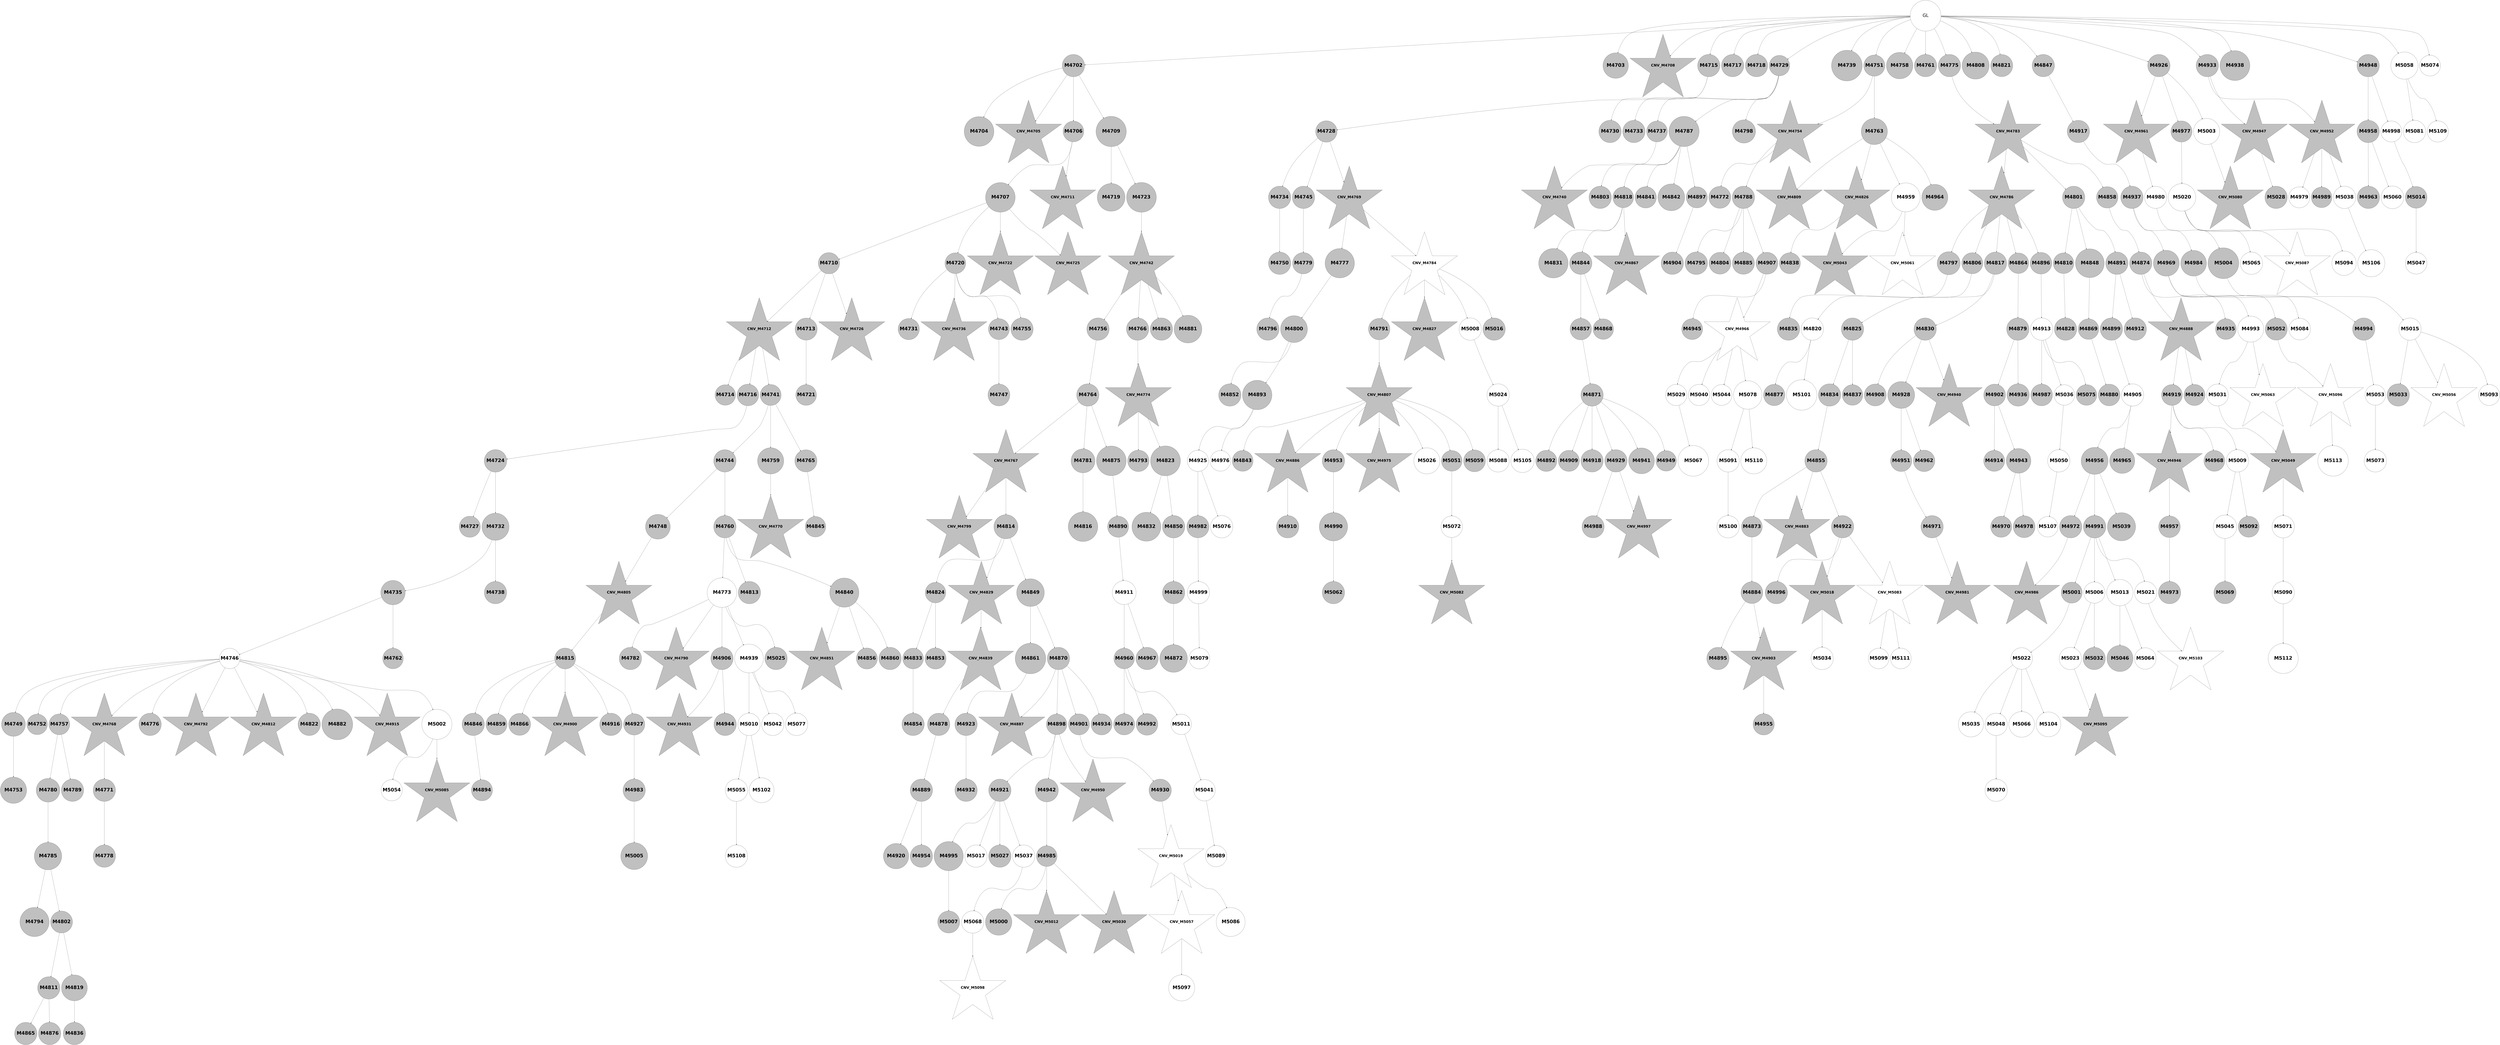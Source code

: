 digraph G { 
4709 -> 4710;
4709 -> 4711;
4709 -> 4716;
4709 -> 4723;
4709 -> 4725;
4709 -> 4726;
4709 -> 4737;
4709 -> 4747;
4709 -> 4759;
4709 -> 4766;
4709 -> 4769;
4709 -> 4783;
4709 -> 4816;
4709 -> 4829;
4709 -> 4855;
4709 -> 4934;
4709 -> 4941;
4709 -> 4946;
4709 -> 4956;
4709 -> 5066;
4709 -> 5082;
4710 -> 4712;
4710 -> 4713;
4710 -> 4714;
4710 -> 4717;
4714 -> 4715;
4714 -> 4719;
4715 -> 4718;
4715 -> 4728;
4715 -> 4730;
4715 -> 4733;
4717 -> 4727;
4717 -> 4731;
4718 -> 4720;
4718 -> 4721;
4718 -> 4734;
4720 -> 4722;
4720 -> 4724;
4720 -> 4749;
4721 -> 4729;
4723 -> 4736;
4723 -> 4738;
4724 -> 4732;
4728 -> 4739;
4728 -> 4744;
4728 -> 4751;
4728 -> 4763;
4731 -> 4750;
4732 -> 4735;
4732 -> 4740;
4736 -> 4742;
4736 -> 4753;
4736 -> 4777;
4737 -> 4741;
4737 -> 4745;
4737 -> 4795;
4737 -> 4806;
4740 -> 4743;
4740 -> 4746;
4742 -> 4758;
4743 -> 4754;
4743 -> 4770;
4745 -> 4748;
4749 -> 4752;
4749 -> 4767;
4749 -> 4773;
4750 -> 4764;
4750 -> 4774;
4750 -> 4871;
4750 -> 4889;
4751 -> 4755;
4752 -> 4756;
4752 -> 4768;
4753 -> 4787;
4754 -> 4757;
4754 -> 4760;
4754 -> 4765;
4754 -> 4776;
4754 -> 4784;
4754 -> 4800;
4754 -> 4820;
4754 -> 4830;
4754 -> 4890;
4754 -> 4923;
4754 -> 5010;
4756 -> 4813;
4757 -> 4761;
4759 -> 4762;
4759 -> 4771;
4762 -> 4780;
4762 -> 4796;
4764 -> 4772;
4765 -> 4788;
4765 -> 4797;
4767 -> 4778;
4768 -> 4781;
4768 -> 4821;
4768 -> 4848;
4771 -> 4817;
4771 -> 4834;
4771 -> 4967;
4771 -> 4972;
4772 -> 4775;
4772 -> 4789;
4772 -> 4883;
4773 -> 4853;
4774 -> 4782;
4775 -> 4807;
4775 -> 4822;
4776 -> 4779;
4777 -> 4785;
4777 -> 4792;
4779 -> 4786;
4781 -> 4790;
4781 -> 4798;
4781 -> 4914;
4781 -> 4947;
4781 -> 5033;
4782 -> 4801;
4782 -> 4831;
4783 -> 4791;
4785 -> 4808;
4787 -> 4804;
4788 -> 4793;
4789 -> 4824;
4791 -> 4794;
4791 -> 4809;
4791 -> 4866;
4792 -> 4799;
4792 -> 4835;
4792 -> 5016;
4792 -> 5024;
4793 -> 4802;
4793 -> 4810;
4794 -> 4805;
4794 -> 4814;
4794 -> 4825;
4794 -> 4872;
4794 -> 4904;
4795 -> 4811;
4795 -> 4826;
4795 -> 4849;
4795 -> 4850;
4795 -> 4905;
4796 -> 4803;
4796 -> 4812;
4796 -> 4893;
4796 -> 4915;
4799 -> 4815;
4805 -> 4843;
4808 -> 4860;
4808 -> 4901;
4809 -> 4818;
4809 -> 4856;
4809 -> 4899;
4810 -> 4819;
4810 -> 4827;
4813 -> 4823;
4814 -> 4828;
4815 -> 4851;
4815 -> 4894;
4815 -> 4961;
4815 -> 4983;
4815 -> 5034;
4815 -> 5059;
4815 -> 5067;
4818 -> 4836;
4819 -> 4873;
4819 -> 4884;
4822 -> 4832;
4822 -> 4837;
4822 -> 4857;
4823 -> 4854;
4823 -> 4867;
4823 -> 4874;
4823 -> 4908;
4823 -> 4924;
4823 -> 4935;
4825 -> 4833;
4825 -> 4838;
4826 -> 4839;
4826 -> 4852;
4826 -> 4875;
4827 -> 4844;
4828 -> 4885;
4828 -> 5109;
4831 -> 4840;
4831 -> 4858;
4832 -> 4841;
4832 -> 4861;
4833 -> 4842;
4833 -> 4845;
4834 -> 4846;
4837 -> 4847;
4838 -> 4916;
4838 -> 4936;
4838 -> 4948;
4841 -> 4862;
4842 -> 4863;
4847 -> 4886;
4848 -> 4859;
4848 -> 4864;
4848 -> 4868;
4852 -> 4865;
4852 -> 4876;
4854 -> 4902;
4855 -> 4925;
4856 -> 4877;
4857 -> 4869;
4857 -> 4878;
4858 -> 4870;
4863 -> 4881;
4863 -> 4891;
4863 -> 4930;
4865 -> 4879;
4866 -> 4882;
4869 -> 4931;
4870 -> 4880;
4872 -> 4887;
4877 -> 4888;
4878 -> 4895;
4878 -> 4906;
4878 -> 4909;
4878 -> 4942;
4879 -> 4900;
4879 -> 4917;
4879 -> 4926;
4879 -> 4937;
4879 -> 4949;
4879 -> 4957;
4881 -> 4892;
4882 -> 4896;
4882 -> 4943;
4883 -> 4898;
4886 -> 4897;
4887 -> 4910;
4887 -> 4944;
4892 -> 4903;
4892 -> 4911;
4894 -> 4918;
4896 -> 4927;
4896 -> 4932;
4897 -> 4928;
4897 -> 4962;
4898 -> 4919;
4899 -> 4907;
4899 -> 4920;
4901 -> 4933;
4901 -> 4984;
4904 -> 4921;
4905 -> 4912;
4906 -> 4929;
4906 -> 4950;
4906 -> 4958;
4907 -> 4913;
4909 -> 4938;
4910 -> 4922;
4910 -> 4951;
4911 -> 4963;
4913 -> 4964;
4913 -> 4973;
4914 -> 4939;
4914 -> 4952;
4915 -> 4953;
4915 -> 4974;
4919 -> 4968;
4919 -> 4975;
4921 -> 4995;
4921 -> 5044;
4921 -> 5083;
4925 -> 4945;
4927 -> 4954;
4927 -> 4976;
4927 -> 5017;
4929 -> 5003;
4929 -> 5025;
4929 -> 5035;
4929 -> 5045;
4930 -> 5004;
4930 -> 5026;
4930 -> 5091;
4931 -> 4940;
4933 -> 4990;
4933 -> 5084;
4934 -> 4969;
4934 -> 4985;
4934 -> 5011;
4935 -> 4991;
4936 -> 4959;
4936 -> 4970;
4937 -> 4996;
4937 -> 5005;
4938 -> 5027;
4941 -> 4955;
4941 -> 4960;
4945 -> 4977;
4945 -> 4992;
4947 -> 5018;
4947 -> 5050;
4947 -> 5085;
4950 -> 4993;
4951 -> 4978;
4951 -> 4986;
4954 -> 4965;
4955 -> 5036;
4956 -> 4966;
4956 -> 5006;
4959 -> 4979;
4960 -> 4987;
4960 -> 4997;
4960 -> 5046;
4961 -> 4998;
4964 -> 4980;
4964 -> 4999;
4964 -> 5047;
4965 -> 4981;
4966 -> 4971;
4966 -> 5068;
4967 -> 5051;
4967 -> 5069;
4968 -> 4982;
4968 -> 5000;
4968 -> 5019;
4969 -> 4988;
4974 -> 5037;
4974 -> 5048;
4974 -> 5052;
4974 -> 5086;
4977 -> 5001;
4977 -> 5060;
4977 -> 5092;
4979 -> 4989;
4980 -> 4994;
4985 -> 5028;
4988 -> 5012;
4990 -> 5007;
4991 -> 5013;
4992 -> 5002;
4993 -> 5008;
4993 -> 5020;
4993 -> 5038;
4998 -> 5070;
4999 -> 5009;
4999 -> 5014;
4999 -> 5021;
4999 -> 5029;
5001 -> 5039;
5001 -> 5071;
5002 -> 5061;
5003 -> 5015;
5006 -> 5022;
5007 -> 5087;
5009 -> 5030;
5010 -> 5062;
5010 -> 5093;
5011 -> 5088;
5012 -> 5023;
5014 -> 5031;
5014 -> 5040;
5016 -> 5032;
5017 -> 5053;
5017 -> 5100;
5018 -> 5063;
5018 -> 5110;
5019 -> 5049;
5021 -> 5054;
5021 -> 5072;
5022 -> 5055;
5023 -> 5041;
5023 -> 5064;
5023 -> 5101;
5026 -> 5042;
5027 -> 5065;
5027 -> 5094;
5028 -> 5073;
5028 -> 5095;
5028 -> 5102;
5029 -> 5111;
5030 -> 5043;
5030 -> 5056;
5030 -> 5074;
5030 -> 5112;
5031 -> 5103;
5032 -> 5096;
5032 -> 5113;
5037 -> 5075;
5039 -> 5057;
5044 -> 5058;
5045 -> 5076;
5046 -> 5114;
5049 -> 5097;
5053 -> 5077;
5056 -> 5078;
5057 -> 5079;
5058 -> 5115;
5059 -> 5080;
5060 -> 5104;
5061 -> 5081;
5063 -> 5116;
5065 -> 5105;
5066 -> 5089;
5066 -> 5117;
5076 -> 5106;
5079 -> 5098;
5080 -> 5090;
5086 -> 5099;
5086 -> 5118;
5091 -> 5107;
5091 -> 5119;
5098 -> 5120;
5099 -> 5108;
5104 -> 5121;
4709 [label="GL" fontname="arial-bold" fontsize=56 width=5 height=5];
4710 [shape=circle style=filled fillcolor=grey fontname="helvetica-bold" fontsize=56 label="M4702" width=0.37 height=2 ];
4711 [shape=circle style=filled fillcolor=grey fontname="helvetica-bold" fontsize=56 label="M4703" width=4.13 height=2 ];
4712 [shape=circle style=filled fillcolor=grey fontname="helvetica-bold" fontsize=56 label="M4704" width=4.82 height=2 ];
4713 [shape=star style=filled fillcolor=grey fontname="helvetica-bold" fontsize=42 label="CNV_M4705"];
4714 [shape=circle style=filled fillcolor=grey fontname="helvetica-bold" fontsize=56 label="M4706" width=2.92 height=2 ];
4715 [shape=circle style=filled fillcolor=grey fontname="helvetica-bold" fontsize=56 label="M4707" width=4.81 height=2 ];
4716 [shape=star style=filled fillcolor=grey fontname="helvetica-bold" fontsize=42 label="CNV_M4708"];
4717 [shape=circle style=filled fillcolor=grey fontname="helvetica-bold" fontsize=56 label="M4709" width=4.92 height=2 ];
4718 [shape=circle style=filled fillcolor=grey fontname="helvetica-bold" fontsize=56 label="M4710" width=3.45 height=2 ];
4719 [shape=star style=filled fillcolor=grey fontname="helvetica-bold" fontsize=42 label="CNV_M4711"];
4720 [shape=star style=filled fillcolor=grey fontname="helvetica-bold" fontsize=42 label="CNV_M4712"];
4721 [shape=circle style=filled fillcolor=grey fontname="helvetica-bold" fontsize=56 label="M4713" width=2.09 height=2 ];
4722 [shape=circle style=filled fillcolor=grey fontname="helvetica-bold" fontsize=56 label="M4714" width=3.15 height=2 ];
4723 [shape=circle style=filled fillcolor=grey fontname="helvetica-bold" fontsize=56 label="M4715" width=0.15 height=2 ];
4724 [shape=circle style=filled fillcolor=grey fontname="helvetica-bold" fontsize=56 label="M4716" width=2.28 height=2 ];
4725 [shape=circle style=filled fillcolor=grey fontname="helvetica-bold" fontsize=56 label="M4717" width=0.73 height=2 ];
4726 [shape=circle style=filled fillcolor=grey fontname="helvetica-bold" fontsize=56 label="M4718" width=0.66 height=2 ];
4727 [shape=circle style=filled fillcolor=grey fontname="helvetica-bold" fontsize=56 label="M4719" width=4.5 height=2 ];
4728 [shape=circle style=filled fillcolor=grey fontname="helvetica-bold" fontsize=56 label="M4720" width=2.83 height=2 ];
4729 [shape=circle style=filled fillcolor=grey fontname="helvetica-bold" fontsize=56 label="M4721" width=2.92 height=2 ];
4730 [shape=star style=filled fillcolor=grey fontname="helvetica-bold" fontsize=42 label="CNV_M4722"];
4731 [shape=circle style=filled fillcolor=grey fontname="helvetica-bold" fontsize=56 label="M4723" width=4.83 height=2 ];
4732 [shape=circle style=filled fillcolor=grey fontname="helvetica-bold" fontsize=56 label="M4724" width=3.65 height=2 ];
4733 [shape=star style=filled fillcolor=grey fontname="helvetica-bold" fontsize=42 label="CNV_M4725"];
4734 [shape=star style=filled fillcolor=grey fontname="helvetica-bold" fontsize=42 label="CNV_M4726"];
4735 [shape=circle style=filled fillcolor=grey fontname="helvetica-bold" fontsize=56 label="M4727" width=3.41 height=2 ];
4736 [shape=circle style=filled fillcolor=grey fontname="helvetica-bold" fontsize=56 label="M4728" width=3.47 height=2 ];
4737 [shape=circle style=filled fillcolor=grey fontname="helvetica-bold" fontsize=56 label="M4729" width=3.24 height=2 ];
4738 [shape=circle style=filled fillcolor=grey fontname="helvetica-bold" fontsize=56 label="M4730" width=0.22 height=2 ];
4739 [shape=circle style=filled fillcolor=grey fontname="helvetica-bold" fontsize=56 label="M4731" width=2.52 height=2 ];
4740 [shape=circle style=filled fillcolor=grey fontname="helvetica-bold" fontsize=56 label="M4732" width=4.4 height=2 ];
4741 [shape=circle style=filled fillcolor=grey fontname="helvetica-bold" fontsize=56 label="M4733" width=2 height=2 ];
4742 [shape=circle style=filled fillcolor=grey fontname="helvetica-bold" fontsize=56 label="M4734" width=1.11 height=2 ];
4743 [shape=circle style=filled fillcolor=grey fontname="helvetica-bold" fontsize=56 label="M4735" width=3.96 height=2 ];
4744 [shape=star style=filled fillcolor=grey fontname="helvetica-bold" fontsize=42 label="CNV_M4736"];
4745 [shape=circle style=filled fillcolor=grey fontname="helvetica-bold" fontsize=56 label="M4737" width=3.37 height=2 ];
4746 [shape=circle style=filled fillcolor=grey fontname="helvetica-bold" fontsize=56 label="M4738" width=0.92 height=2 ];
4747 [shape=circle style=filled fillcolor=grey fontname="helvetica-bold" fontsize=56 label="M4739" width=4.99 height=2 ];
4748 [shape=star style=filled fillcolor=grey fontname="helvetica-bold" fontsize=42 label="CNV_M4740"];
4749 [shape=circle style=filled fillcolor=grey fontname="helvetica-bold" fontsize=56 label="M4741" width=2.71 height=2 ];
4750 [shape=star style=filled fillcolor=grey fontname="helvetica-bold" fontsize=42 label="CNV_M4742"];
4751 [shape=circle style=filled fillcolor=grey fontname="helvetica-bold" fontsize=56 label="M4743" width=2.78 height=2 ];
4752 [shape=circle style=filled fillcolor=grey fontname="helvetica-bold" fontsize=56 label="M4744" width=0.63 height=2 ];
4753 [shape=circle style=filled fillcolor=grey fontname="helvetica-bold" fontsize=56 label="M4745" width=0.06 height=2 ];
4754 [shape=circle style=filled fillcolor=white fontname="helvetica-bold" fontsize=56 label="M4746" width=3.12 height=2 ];
4755 [shape=circle style=filled fillcolor=grey fontname="helvetica-bold" fontsize=56 label="M4747" width=2.17 height=2 ];
4756 [shape=circle style=filled fillcolor=grey fontname="helvetica-bold" fontsize=56 label="M4748" width=4.01 height=2 ];
4757 [shape=circle style=filled fillcolor=grey fontname="helvetica-bold" fontsize=56 label="M4749" width=3.87 height=2 ];
4758 [shape=circle style=filled fillcolor=grey fontname="helvetica-bold" fontsize=56 label="M4750" width=1.9 height=2 ];
4759 [shape=circle style=filled fillcolor=grey fontname="helvetica-bold" fontsize=56 label="M4751" width=2.53 height=2 ];
4760 [shape=circle style=filled fillcolor=grey fontname="helvetica-bold" fontsize=56 label="M4752" width=3.16 height=2 ];
4761 [shape=circle style=filled fillcolor=grey fontname="helvetica-bold" fontsize=56 label="M4753" width=4.27 height=2 ];
4762 [shape=star style=filled fillcolor=grey fontname="helvetica-bold" fontsize=42 label="CNV_M4754"];
4763 [shape=circle style=filled fillcolor=grey fontname="helvetica-bold" fontsize=56 label="M4755" width=0.01 height=2 ];
4764 [shape=circle style=filled fillcolor=grey fontname="helvetica-bold" fontsize=56 label="M4756" width=0.11 height=2 ];
4765 [shape=circle style=filled fillcolor=grey fontname="helvetica-bold" fontsize=56 label="M4757" width=3.37 height=2 ];
4766 [shape=circle style=filled fillcolor=grey fontname="helvetica-bold" fontsize=56 label="M4758" width=4.29 height=2 ];
4767 [shape=circle style=filled fillcolor=grey fontname="helvetica-bold" fontsize=56 label="M4759" width=4.25 height=2 ];
4768 [shape=circle style=filled fillcolor=grey fontname="helvetica-bold" fontsize=56 label="M4760" width=1.01 height=2 ];
4769 [shape=circle style=filled fillcolor=grey fontname="helvetica-bold" fontsize=56 label="M4761" width=0.47 height=2 ];
4770 [shape=circle style=filled fillcolor=grey fontname="helvetica-bold" fontsize=56 label="M4762" width=3.21 height=2 ];
4771 [shape=circle style=filled fillcolor=grey fontname="helvetica-bold" fontsize=56 label="M4763" width=4.25 height=2 ];
4772 [shape=circle style=filled fillcolor=grey fontname="helvetica-bold" fontsize=56 label="M4764" width=1.83 height=2 ];
4773 [shape=circle style=filled fillcolor=grey fontname="helvetica-bold" fontsize=56 label="M4765" width=2.07 height=2 ];
4774 [shape=circle style=filled fillcolor=grey fontname="helvetica-bold" fontsize=56 label="M4766" width=1.21 height=2 ];
4775 [shape=star style=filled fillcolor=grey fontname="helvetica-bold" fontsize=42 label="CNV_M4767"];
4776 [shape=star style=filled fillcolor=grey fontname="helvetica-bold" fontsize=42 label="CNV_M4768"];
4777 [shape=star style=filled fillcolor=grey fontname="helvetica-bold" fontsize=42 label="CNV_M4769"];
4778 [shape=star style=filled fillcolor=grey fontname="helvetica-bold" fontsize=42 label="CNV_M4770"];
4779 [shape=circle style=filled fillcolor=grey fontname="helvetica-bold" fontsize=56 label="M4771" width=1.77 height=2 ];
4780 [shape=circle style=filled fillcolor=grey fontname="helvetica-bold" fontsize=56 label="M4772" width=3.56 height=2 ];
4781 [shape=circle style=filled fillcolor=white fontname="helvetica-bold" fontsize=56 label="M4773" width=4.81 height=2 ];
4782 [shape=star style=filled fillcolor=grey fontname="helvetica-bold" fontsize=42 label="CNV_M4774"];
4783 [shape=circle style=filled fillcolor=grey fontname="helvetica-bold" fontsize=56 label="M4775" width=0.7 height=2 ];
4784 [shape=circle style=filled fillcolor=grey fontname="helvetica-bold" fontsize=56 label="M4776" width=3.62 height=2 ];
4785 [shape=circle style=filled fillcolor=grey fontname="helvetica-bold" fontsize=56 label="M4777" width=4.77 height=2 ];
4786 [shape=circle style=filled fillcolor=grey fontname="helvetica-bold" fontsize=56 label="M4778" width=0.49 height=2 ];
4787 [shape=circle style=filled fillcolor=grey fontname="helvetica-bold" fontsize=56 label="M4779" width=2.46 height=2 ];
4788 [shape=circle style=filled fillcolor=grey fontname="helvetica-bold" fontsize=56 label="M4780" width=3.83 height=2 ];
4789 [shape=circle style=filled fillcolor=grey fontname="helvetica-bold" fontsize=56 label="M4781" width=3.87 height=2 ];
4790 [shape=circle style=filled fillcolor=grey fontname="helvetica-bold" fontsize=56 label="M4782" width=0.97 height=2 ];
4791 [shape=star style=filled fillcolor=grey fontname="helvetica-bold" fontsize=42 label="CNV_M4783"];
4792 [shape=star style=filled fillcolor=white fontname="helvetica-bold" fontsize=42 label="CNV_M4784"];
4793 [shape=circle style=filled fillcolor=grey fontname="helvetica-bold" fontsize=56 label="M4785" width=4.44 height=2 ];
4794 [shape=star style=filled fillcolor=grey fontname="helvetica-bold" fontsize=42 label="CNV_M4786"];
4795 [shape=circle style=filled fillcolor=grey fontname="helvetica-bold" fontsize=56 label="M4787" width=4.9 height=2 ];
4796 [shape=circle style=filled fillcolor=grey fontname="helvetica-bold" fontsize=56 label="M4788" width=0.12 height=2 ];
4797 [shape=circle style=filled fillcolor=grey fontname="helvetica-bold" fontsize=56 label="M4789" width=0.94 height=2 ];
4798 [shape=star style=filled fillcolor=grey fontname="helvetica-bold" fontsize=42 label="CNV_M4790"];
4799 [shape=circle style=filled fillcolor=grey fontname="helvetica-bold" fontsize=56 label="M4791" width=2.37 height=2 ];
4800 [shape=star style=filled fillcolor=grey fontname="helvetica-bold" fontsize=42 label="CNV_M4792"];
4801 [shape=circle style=filled fillcolor=grey fontname="helvetica-bold" fontsize=56 label="M4793" width=2.38 height=2 ];
4802 [shape=circle style=filled fillcolor=grey fontname="helvetica-bold" fontsize=56 label="M4794" width=4.74 height=2 ];
4803 [shape=circle style=filled fillcolor=grey fontname="helvetica-bold" fontsize=56 label="M4795" width=3.65 height=2 ];
4804 [shape=circle style=filled fillcolor=grey fontname="helvetica-bold" fontsize=56 label="M4796" width=0.89 height=2 ];
4805 [shape=circle style=filled fillcolor=grey fontname="helvetica-bold" fontsize=56 label="M4797" width=3.73 height=2 ];
4806 [shape=circle style=filled fillcolor=grey fontname="helvetica-bold" fontsize=56 label="M4798" width=3.76 height=2 ];
4807 [shape=star style=filled fillcolor=grey fontname="helvetica-bold" fontsize=42 label="CNV_M4799"];
4808 [shape=circle style=filled fillcolor=grey fontname="helvetica-bold" fontsize=56 label="M4800" width=4.36 height=2 ];
4809 [shape=circle style=filled fillcolor=grey fontname="helvetica-bold" fontsize=56 label="M4801" width=0.5 height=2 ];
4810 [shape=circle style=filled fillcolor=grey fontname="helvetica-bold" fontsize=56 label="M4802" width=2.14 height=2 ];
4811 [shape=circle style=filled fillcolor=grey fontname="helvetica-bold" fontsize=56 label="M4803" width=0.78 height=2 ];
4812 [shape=circle style=filled fillcolor=grey fontname="helvetica-bold" fontsize=56 label="M4804" width=2.2 height=2 ];
4813 [shape=star style=filled fillcolor=grey fontname="helvetica-bold" fontsize=42 label="CNV_M4805"];
4814 [shape=circle style=filled fillcolor=grey fontname="helvetica-bold" fontsize=56 label="M4806" width=2.58 height=2 ];
4815 [shape=star style=filled fillcolor=grey fontname="helvetica-bold" fontsize=42 label="CNV_M4807"];
4816 [shape=circle style=filled fillcolor=grey fontname="helvetica-bold" fontsize=56 label="M4808" width=4.39 height=2 ];
4817 [shape=star style=filled fillcolor=grey fontname="helvetica-bold" fontsize=42 label="CNV_M4809"];
4818 [shape=circle style=filled fillcolor=grey fontname="helvetica-bold" fontsize=56 label="M4810" width=3 height=2 ];
4819 [shape=circle style=filled fillcolor=grey fontname="helvetica-bold" fontsize=56 label="M4811" width=0.64 height=2 ];
4820 [shape=star style=filled fillcolor=grey fontname="helvetica-bold" fontsize=42 label="CNV_M4812"];
4821 [shape=circle style=filled fillcolor=grey fontname="helvetica-bold" fontsize=56 label="M4813" width=1.09 height=2 ];
4822 [shape=circle style=filled fillcolor=grey fontname="helvetica-bold" fontsize=56 label="M4814" width=3.9 height=2 ];
4823 [shape=circle style=filled fillcolor=grey fontname="helvetica-bold" fontsize=56 label="M4815" width=3.39 height=2 ];
4824 [shape=circle style=filled fillcolor=grey fontname="helvetica-bold" fontsize=56 label="M4816" width=4.79 height=2 ];
4825 [shape=circle style=filled fillcolor=grey fontname="helvetica-bold" fontsize=56 label="M4817" width=1.02 height=2 ];
4826 [shape=circle style=filled fillcolor=grey fontname="helvetica-bold" fontsize=56 label="M4818" width=2.9 height=2 ];
4827 [shape=circle style=filled fillcolor=grey fontname="helvetica-bold" fontsize=56 label="M4819" width=4.19 height=2 ];
4828 [shape=circle style=filled fillcolor=white fontname="helvetica-bold" fontsize=56 label="M4820" width=0.96 height=2 ];
4829 [shape=circle style=filled fillcolor=grey fontname="helvetica-bold" fontsize=56 label="M4821" width=3.58 height=2 ];
4830 [shape=circle style=filled fillcolor=grey fontname="helvetica-bold" fontsize=56 label="M4822" width=1.35 height=2 ];
4831 [shape=circle style=filled fillcolor=grey fontname="helvetica-bold" fontsize=56 label="M4823" width=4.85 height=2 ];
4832 [shape=circle style=filled fillcolor=grey fontname="helvetica-bold" fontsize=56 label="M4824" width=3.21 height=2 ];
4833 [shape=circle style=filled fillcolor=grey fontname="helvetica-bold" fontsize=56 label="M4825" width=1.44 height=2 ];
4834 [shape=star style=filled fillcolor=grey fontname="helvetica-bold" fontsize=42 label="CNV_M4826"];
4835 [shape=star style=filled fillcolor=grey fontname="helvetica-bold" fontsize=42 label="CNV_M4827"];
4836 [shape=circle style=filled fillcolor=grey fontname="helvetica-bold" fontsize=56 label="M4828" width=1.58 height=2 ];
4837 [shape=star style=filled fillcolor=grey fontname="helvetica-bold" fontsize=42 label="CNV_M4829"];
4838 [shape=circle style=filled fillcolor=grey fontname="helvetica-bold" fontsize=56 label="M4830" width=1.56 height=2 ];
4839 [shape=circle style=filled fillcolor=grey fontname="helvetica-bold" fontsize=56 label="M4831" width=4.78 height=2 ];
4840 [shape=circle style=filled fillcolor=grey fontname="helvetica-bold" fontsize=56 label="M4832" width=4.69 height=2 ];
4841 [shape=circle style=filled fillcolor=grey fontname="helvetica-bold" fontsize=56 label="M4833" width=2.93 height=2 ];
4842 [shape=circle style=filled fillcolor=grey fontname="helvetica-bold" fontsize=56 label="M4834" width=1.74 height=2 ];
4843 [shape=circle style=filled fillcolor=grey fontname="helvetica-bold" fontsize=56 label="M4835" width=1.35 height=2 ];
4844 [shape=circle style=filled fillcolor=grey fontname="helvetica-bold" fontsize=56 label="M4836" width=1.45 height=2 ];
4845 [shape=circle style=filled fillcolor=grey fontname="helvetica-bold" fontsize=56 label="M4837" width=3.33 height=2 ];
4846 [shape=circle style=filled fillcolor=grey fontname="helvetica-bold" fontsize=56 label="M4838" width=2.67 height=2 ];
4847 [shape=star style=filled fillcolor=grey fontname="helvetica-bold" fontsize=42 label="CNV_M4839"];
4848 [shape=circle style=filled fillcolor=grey fontname="helvetica-bold" fontsize=56 label="M4840" width=4.74 height=2 ];
4849 [shape=circle style=filled fillcolor=grey fontname="helvetica-bold" fontsize=56 label="M4841" width=2.43 height=2 ];
4850 [shape=circle style=filled fillcolor=grey fontname="helvetica-bold" fontsize=56 label="M4842" width=4.35 height=2 ];
4851 [shape=circle style=filled fillcolor=grey fontname="helvetica-bold" fontsize=56 label="M4843" width=2.79 height=2 ];
4852 [shape=circle style=filled fillcolor=grey fontname="helvetica-bold" fontsize=56 label="M4844" width=1.96 height=2 ];
4853 [shape=circle style=filled fillcolor=grey fontname="helvetica-bold" fontsize=56 label="M4845" width=3.32 height=2 ];
4854 [shape=circle style=filled fillcolor=grey fontname="helvetica-bold" fontsize=56 label="M4846" width=0.87 height=2 ];
4855 [shape=circle style=filled fillcolor=grey fontname="helvetica-bold" fontsize=56 label="M4847" width=1.21 height=2 ];
4856 [shape=circle style=filled fillcolor=grey fontname="helvetica-bold" fontsize=56 label="M4848" width=4.67 height=2 ];
4857 [shape=circle style=filled fillcolor=grey fontname="helvetica-bold" fontsize=56 label="M4849" width=4.49 height=2 ];
4858 [shape=circle style=filled fillcolor=grey fontname="helvetica-bold" fontsize=56 label="M4850" width=3.64 height=2 ];
4859 [shape=star style=filled fillcolor=grey fontname="helvetica-bold" fontsize=42 label="CNV_M4851"];
4860 [shape=circle style=filled fillcolor=grey fontname="helvetica-bold" fontsize=56 label="M4852" width=0.45 height=2 ];
4861 [shape=circle style=filled fillcolor=grey fontname="helvetica-bold" fontsize=56 label="M4853" width=2.59 height=2 ];
4862 [shape=circle style=filled fillcolor=grey fontname="helvetica-bold" fontsize=56 label="M4854" width=1.66 height=2 ];
4863 [shape=circle style=filled fillcolor=grey fontname="helvetica-bold" fontsize=56 label="M4855" width=0.38 height=2 ];
4864 [shape=circle style=filled fillcolor=grey fontname="helvetica-bold" fontsize=56 label="M4856" width=2.61 height=2 ];
4865 [shape=circle style=filled fillcolor=grey fontname="helvetica-bold" fontsize=56 label="M4857" width=3.49 height=2 ];
4866 [shape=circle style=filled fillcolor=grey fontname="helvetica-bold" fontsize=56 label="M4858" width=2.38 height=2 ];
4867 [shape=circle style=filled fillcolor=grey fontname="helvetica-bold" fontsize=56 label="M4859" width=2.53 height=2 ];
4868 [shape=circle style=filled fillcolor=grey fontname="helvetica-bold" fontsize=56 label="M4860" width=1.52 height=2 ];
4869 [shape=circle style=filled fillcolor=grey fontname="helvetica-bold" fontsize=56 label="M4861" width=4.96 height=2 ];
4870 [shape=circle style=filled fillcolor=grey fontname="helvetica-bold" fontsize=56 label="M4862" width=0.32 height=2 ];
4871 [shape=circle style=filled fillcolor=grey fontname="helvetica-bold" fontsize=56 label="M4863" width=0.12 height=2 ];
4872 [shape=circle style=filled fillcolor=grey fontname="helvetica-bold" fontsize=56 label="M4864" width=3.14 height=2 ];
4873 [shape=circle style=filled fillcolor=grey fontname="helvetica-bold" fontsize=56 label="M4865" width=0.58 height=2 ];
4874 [shape=circle style=filled fillcolor=grey fontname="helvetica-bold" fontsize=56 label="M4866" width=3.56 height=2 ];
4875 [shape=star style=filled fillcolor=grey fontname="helvetica-bold" fontsize=42 label="CNV_M4867"];
4876 [shape=circle style=filled fillcolor=grey fontname="helvetica-bold" fontsize=56 label="M4868" width=3.22 height=2 ];
4877 [shape=circle style=filled fillcolor=grey fontname="helvetica-bold" fontsize=56 label="M4869" width=3.19 height=2 ];
4878 [shape=circle style=filled fillcolor=grey fontname="helvetica-bold" fontsize=56 label="M4870" width=1.93 height=2 ];
4879 [shape=circle style=filled fillcolor=grey fontname="helvetica-bold" fontsize=56 label="M4871" width=0 height=2 ];
4880 [shape=circle style=filled fillcolor=grey fontname="helvetica-bold" fontsize=56 label="M4872" width=4.48 height=2 ];
4881 [shape=circle style=filled fillcolor=grey fontname="helvetica-bold" fontsize=56 label="M4873" width=2.89 height=2 ];
4882 [shape=circle style=filled fillcolor=grey fontname="helvetica-bold" fontsize=56 label="M4874" width=0.43 height=2 ];
4883 [shape=circle style=filled fillcolor=grey fontname="helvetica-bold" fontsize=56 label="M4875" width=4.82 height=2 ];
4884 [shape=circle style=filled fillcolor=grey fontname="helvetica-bold" fontsize=56 label="M4876" width=1.53 height=2 ];
4885 [shape=circle style=filled fillcolor=grey fontname="helvetica-bold" fontsize=56 label="M4877" width=3.46 height=2 ];
4886 [shape=circle style=filled fillcolor=grey fontname="helvetica-bold" fontsize=56 label="M4878" width=1.83 height=2 ];
4887 [shape=circle style=filled fillcolor=grey fontname="helvetica-bold" fontsize=56 label="M4879" width=0.29 height=2 ];
4888 [shape=circle style=filled fillcolor=grey fontname="helvetica-bold" fontsize=56 label="M4880" width=3.52 height=2 ];
4889 [shape=circle style=filled fillcolor=grey fontname="helvetica-bold" fontsize=56 label="M4881" width=4.5 height=2 ];
4890 [shape=circle style=filled fillcolor=grey fontname="helvetica-bold" fontsize=56 label="M4882" width=5 height=2 ];
4891 [shape=star style=filled fillcolor=grey fontname="helvetica-bold" fontsize=42 label="CNV_M4883"];
4892 [shape=circle style=filled fillcolor=grey fontname="helvetica-bold" fontsize=56 label="M4884" width=2.2 height=2 ];
4893 [shape=circle style=filled fillcolor=grey fontname="helvetica-bold" fontsize=56 label="M4885" width=3.58 height=2 ];
4894 [shape=star style=filled fillcolor=grey fontname="helvetica-bold" fontsize=42 label="CNV_M4886"];
4895 [shape=star style=filled fillcolor=grey fontname="helvetica-bold" fontsize=42 label="CNV_M4887"];
4896 [shape=star style=filled fillcolor=grey fontname="helvetica-bold" fontsize=42 label="CNV_M4888"];
4897 [shape=circle style=filled fillcolor=grey fontname="helvetica-bold" fontsize=56 label="M4889" width=0.53 height=2 ];
4898 [shape=circle style=filled fillcolor=grey fontname="helvetica-bold" fontsize=56 label="M4890" width=2.69 height=2 ];
4899 [shape=circle style=filled fillcolor=grey fontname="helvetica-bold" fontsize=56 label="M4891" width=0.39 height=2 ];
4900 [shape=circle style=filled fillcolor=grey fontname="helvetica-bold" fontsize=56 label="M4892" width=2.53 height=2 ];
4901 [shape=circle style=filled fillcolor=grey fontname="helvetica-bold" fontsize=56 label="M4893" width=4.78 height=2 ];
4902 [shape=circle style=filled fillcolor=grey fontname="helvetica-bold" fontsize=56 label="M4894" width=2.62 height=2 ];
4903 [shape=circle style=filled fillcolor=grey fontname="helvetica-bold" fontsize=56 label="M4895" width=0.99 height=2 ];
4904 [shape=circle style=filled fillcolor=grey fontname="helvetica-bold" fontsize=56 label="M4896" width=2.31 height=2 ];
4905 [shape=circle style=filled fillcolor=grey fontname="helvetica-bold" fontsize=56 label="M4897" width=2.55 height=2 ];
4906 [shape=circle style=filled fillcolor=grey fontname="helvetica-bold" fontsize=56 label="M4898" width=3.34 height=2 ];
4907 [shape=circle style=filled fillcolor=grey fontname="helvetica-bold" fontsize=56 label="M4899" width=0.37 height=2 ];
4908 [shape=star style=filled fillcolor=grey fontname="helvetica-bold" fontsize=42 label="CNV_M4900"];
4909 [shape=circle style=filled fillcolor=grey fontname="helvetica-bold" fontsize=56 label="M4901" width=2.61 height=2 ];
4910 [shape=circle style=filled fillcolor=grey fontname="helvetica-bold" fontsize=56 label="M4902" width=2.21 height=2 ];
4911 [shape=star style=filled fillcolor=grey fontname="helvetica-bold" fontsize=42 label="CNV_M4903"];
4912 [shape=circle style=filled fillcolor=grey fontname="helvetica-bold" fontsize=56 label="M4904" width=1.42 height=2 ];
4913 [shape=circle style=filled fillcolor=white fontname="helvetica-bold" fontsize=56 label="M4905" width=2.04 height=2 ];
4914 [shape=circle style=filled fillcolor=grey fontname="helvetica-bold" fontsize=56 label="M4906" width=1.08 height=2 ];
4915 [shape=circle style=filled fillcolor=grey fontname="helvetica-bold" fontsize=56 label="M4907" width=2.17 height=2 ];
4916 [shape=circle style=filled fillcolor=grey fontname="helvetica-bold" fontsize=56 label="M4908" width=3.55 height=2 ];
4917 [shape=circle style=filled fillcolor=grey fontname="helvetica-bold" fontsize=56 label="M4909" width=2.63 height=2 ];
4918 [shape=circle style=filled fillcolor=grey fontname="helvetica-bold" fontsize=56 label="M4910" width=0.25 height=2 ];
4919 [shape=circle style=filled fillcolor=white fontname="helvetica-bold" fontsize=56 label="M4911" width=3.87 height=2 ];
4920 [shape=circle style=filled fillcolor=grey fontname="helvetica-bold" fontsize=56 label="M4912" width=1.66 height=2 ];
4921 [shape=circle style=filled fillcolor=white fontname="helvetica-bold" fontsize=56 label="M4913" width=0.2 height=2 ];
4922 [shape=circle style=filled fillcolor=grey fontname="helvetica-bold" fontsize=56 label="M4914" width=3.4 height=2 ];
4923 [shape=star style=filled fillcolor=grey fontname="helvetica-bold" fontsize=42 label="CNV_M4915"];
4924 [shape=circle style=filled fillcolor=grey fontname="helvetica-bold" fontsize=56 label="M4916" width=0.7 height=2 ];
4925 [shape=circle style=filled fillcolor=grey fontname="helvetica-bold" fontsize=56 label="M4917" width=1.05 height=2 ];
4926 [shape=circle style=filled fillcolor=grey fontname="helvetica-bold" fontsize=56 label="M4918" width=0.18 height=2 ];
4927 [shape=circle style=filled fillcolor=grey fontname="helvetica-bold" fontsize=56 label="M4919" width=2.81 height=2 ];
4928 [shape=circle style=filled fillcolor=grey fontname="helvetica-bold" fontsize=56 label="M4920" width=4.11 height=2 ];
4929 [shape=circle style=filled fillcolor=grey fontname="helvetica-bold" fontsize=56 label="M4921" width=1.21 height=2 ];
4930 [shape=circle style=filled fillcolor=grey fontname="helvetica-bold" fontsize=56 label="M4922" width=0.59 height=2 ];
4931 [shape=circle style=filled fillcolor=grey fontname="helvetica-bold" fontsize=56 label="M4923" width=0.29 height=2 ];
4932 [shape=circle style=filled fillcolor=grey fontname="helvetica-bold" fontsize=56 label="M4924" width=2.54 height=2 ];
4933 [shape=circle style=filled fillcolor=white fontname="helvetica-bold" fontsize=56 label="M4925" width=2.5 height=2 ];
4934 [shape=circle style=filled fillcolor=grey fontname="helvetica-bold" fontsize=56 label="M4926" width=1.94 height=2 ];
4935 [shape=circle style=filled fillcolor=grey fontname="helvetica-bold" fontsize=56 label="M4927" width=2.47 height=2 ];
4936 [shape=circle style=filled fillcolor=grey fontname="helvetica-bold" fontsize=56 label="M4928" width=4.36 height=2 ];
4937 [shape=circle style=filled fillcolor=grey fontname="helvetica-bold" fontsize=56 label="M4929" width=0.12 height=2 ];
4938 [shape=circle style=filled fillcolor=grey fontname="helvetica-bold" fontsize=56 label="M4930" width=1.03 height=2 ];
4939 [shape=star style=filled fillcolor=grey fontname="helvetica-bold" fontsize=42 label="CNV_M4931"];
4940 [shape=circle style=filled fillcolor=grey fontname="helvetica-bold" fontsize=56 label="M4932" width=0.1 height=2 ];
4941 [shape=circle style=filled fillcolor=grey fontname="helvetica-bold" fontsize=56 label="M4933" width=1.95 height=2 ];
4942 [shape=circle style=filled fillcolor=grey fontname="helvetica-bold" fontsize=56 label="M4934" width=2.59 height=2 ];
4943 [shape=circle style=filled fillcolor=grey fontname="helvetica-bold" fontsize=56 label="M4935" width=3.05 height=2 ];
4944 [shape=circle style=filled fillcolor=grey fontname="helvetica-bold" fontsize=56 label="M4936" width=0.8 height=2 ];
4945 [shape=circle style=filled fillcolor=grey fontname="helvetica-bold" fontsize=56 label="M4937" width=0.48 height=2 ];
4946 [shape=circle style=filled fillcolor=grey fontname="helvetica-bold" fontsize=56 label="M4938" width=4.85 height=2 ];
4947 [shape=circle style=filled fillcolor=white fontname="helvetica-bold" fontsize=56 label="M4939" width=4.66 height=2 ];
4948 [shape=star style=filled fillcolor=grey fontname="helvetica-bold" fontsize=42 label="CNV_M4940"];
4949 [shape=circle style=filled fillcolor=grey fontname="helvetica-bold" fontsize=56 label="M4941" width=4.19 height=2 ];
4950 [shape=circle style=filled fillcolor=grey fontname="helvetica-bold" fontsize=56 label="M4942" width=3.76 height=2 ];
4951 [shape=circle style=filled fillcolor=grey fontname="helvetica-bold" fontsize=56 label="M4943" width=4 height=2 ];
4952 [shape=circle style=filled fillcolor=grey fontname="helvetica-bold" fontsize=56 label="M4944" width=1.64 height=2 ];
4953 [shape=circle style=filled fillcolor=grey fontname="helvetica-bold" fontsize=56 label="M4945" width=3.39 height=2 ];
4954 [shape=star style=filled fillcolor=grey fontname="helvetica-bold" fontsize=42 label="CNV_M4946"];
4955 [shape=star style=filled fillcolor=grey fontname="helvetica-bold" fontsize=42 label="CNV_M4947"];
4956 [shape=circle style=filled fillcolor=grey fontname="helvetica-bold" fontsize=56 label="M4948" width=1.34 height=2 ];
4957 [shape=circle style=filled fillcolor=grey fontname="helvetica-bold" fontsize=56 label="M4949" width=3.25 height=2 ];
4958 [shape=star style=filled fillcolor=grey fontname="helvetica-bold" fontsize=42 label="CNV_M4950"];
4959 [shape=circle style=filled fillcolor=grey fontname="helvetica-bold" fontsize=56 label="M4951" width=2.43 height=2 ];
4960 [shape=star style=filled fillcolor=grey fontname="helvetica-bold" fontsize=42 label="CNV_M4952"];
4961 [shape=circle style=filled fillcolor=grey fontname="helvetica-bold" fontsize=56 label="M4953" width=0.83 height=2 ];
4962 [shape=circle style=filled fillcolor=grey fontname="helvetica-bold" fontsize=56 label="M4954" width=1.23 height=2 ];
4963 [shape=circle style=filled fillcolor=grey fontname="helvetica-bold" fontsize=56 label="M4955" width=2.51 height=2 ];
4964 [shape=circle style=filled fillcolor=grey fontname="helvetica-bold" fontsize=56 label="M4956" width=4.38 height=2 ];
4965 [shape=circle style=filled fillcolor=grey fontname="helvetica-bold" fontsize=56 label="M4957" width=2.3 height=2 ];
4966 [shape=circle style=filled fillcolor=grey fontname="helvetica-bold" fontsize=56 label="M4958" width=1.32 height=2 ];
4967 [shape=circle style=filled fillcolor=white fontname="helvetica-bold" fontsize=56 label="M4959" width=4.7 height=2 ];
4968 [shape=circle style=filled fillcolor=grey fontname="helvetica-bold" fontsize=56 label="M4960" width=3.18 height=2 ];
4969 [shape=star style=filled fillcolor=grey fontname="helvetica-bold" fontsize=42 label="CNV_M4961"];
4970 [shape=circle style=filled fillcolor=grey fontname="helvetica-bold" fontsize=56 label="M4962" width=2.34 height=2 ];
4971 [shape=circle style=filled fillcolor=grey fontname="helvetica-bold" fontsize=56 label="M4963" width=0.48 height=2 ];
4972 [shape=circle style=filled fillcolor=grey fontname="helvetica-bold" fontsize=56 label="M4964" width=4.22 height=2 ];
4973 [shape=circle style=filled fillcolor=grey fontname="helvetica-bold" fontsize=56 label="M4965" width=4.07 height=2 ];
4974 [shape=star style=filled fillcolor=white fontname="helvetica-bold" fontsize=42 label="CNV_M4966"];
4975 [shape=circle style=filled fillcolor=grey fontname="helvetica-bold" fontsize=56 label="M4967" width=0.75 height=2 ];
4976 [shape=circle style=filled fillcolor=grey fontname="helvetica-bold" fontsize=56 label="M4968" width=2.77 height=2 ];
4977 [shape=circle style=filled fillcolor=grey fontname="helvetica-bold" fontsize=56 label="M4969" width=4.19 height=2 ];
4978 [shape=circle style=filled fillcolor=grey fontname="helvetica-bold" fontsize=56 label="M4970" width=3.42 height=2 ];
4979 [shape=circle style=filled fillcolor=grey fontname="helvetica-bold" fontsize=56 label="M4971" width=1.26 height=2 ];
4980 [shape=circle style=filled fillcolor=grey fontname="helvetica-bold" fontsize=56 label="M4972" width=1.93 height=2 ];
4981 [shape=circle style=filled fillcolor=grey fontname="helvetica-bold" fontsize=56 label="M4973" width=0.01 height=2 ];
4982 [shape=circle style=filled fillcolor=grey fontname="helvetica-bold" fontsize=56 label="M4974" width=2.62 height=2 ];
4983 [shape=star style=filled fillcolor=grey fontname="helvetica-bold" fontsize=42 label="CNV_M4975"];
4984 [shape=circle style=filled fillcolor=white fontname="helvetica-bold" fontsize=56 label="M4976" width=2.94 height=2 ];
4985 [shape=circle style=filled fillcolor=grey fontname="helvetica-bold" fontsize=56 label="M4977" width=2.57 height=2 ];
4986 [shape=circle style=filled fillcolor=grey fontname="helvetica-bold" fontsize=56 label="M4978" width=2.19 height=2 ];
4987 [shape=circle style=filled fillcolor=white fontname="helvetica-bold" fontsize=56 label="M4979" width=2.64 height=2 ];
4988 [shape=circle style=filled fillcolor=white fontname="helvetica-bold" fontsize=56 label="M4980" width=3.59 height=2 ];
4989 [shape=star style=filled fillcolor=grey fontname="helvetica-bold" fontsize=42 label="CNV_M4981"];
4990 [shape=circle style=filled fillcolor=grey fontname="helvetica-bold" fontsize=56 label="M4982" width=2.07 height=2 ];
4991 [shape=circle style=filled fillcolor=grey fontname="helvetica-bold" fontsize=56 label="M4983" width=0.81 height=2 ];
4992 [shape=circle style=filled fillcolor=grey fontname="helvetica-bold" fontsize=56 label="M4984" width=4.17 height=2 ];
4993 [shape=circle style=filled fillcolor=grey fontname="helvetica-bold" fontsize=56 label="M4985" width=3.01 height=2 ];
4994 [shape=star style=filled fillcolor=grey fontname="helvetica-bold" fontsize=42 label="CNV_M4986"];
4995 [shape=circle style=filled fillcolor=grey fontname="helvetica-bold" fontsize=56 label="M4987" width=3.51 height=2 ];
4996 [shape=circle style=filled fillcolor=grey fontname="helvetica-bold" fontsize=56 label="M4988" width=2.06 height=2 ];
4997 [shape=circle style=filled fillcolor=grey fontname="helvetica-bold" fontsize=56 label="M4989" width=3.12 height=2 ];
4998 [shape=circle style=filled fillcolor=grey fontname="helvetica-bold" fontsize=56 label="M4990" width=4.6 height=2 ];
4999 [shape=circle style=filled fillcolor=grey fontname="helvetica-bold" fontsize=56 label="M4991" width=3.65 height=2 ];
5000 [shape=circle style=filled fillcolor=grey fontname="helvetica-bold" fontsize=56 label="M4992" width=3.51 height=2 ];
5001 [shape=circle style=filled fillcolor=white fontname="helvetica-bold" fontsize=56 label="M4993" width=4.22 height=2 ];
5002 [shape=circle style=filled fillcolor=grey fontname="helvetica-bold" fontsize=56 label="M4994" width=0 height=2 ];
5003 [shape=circle style=filled fillcolor=grey fontname="helvetica-bold" fontsize=56 label="M4995" width=4.73 height=2 ];
5004 [shape=circle style=filled fillcolor=grey fontname="helvetica-bold" fontsize=56 label="M4996" width=0.78 height=2 ];
5005 [shape=star style=filled fillcolor=grey fontname="helvetica-bold" fontsize=42 label="CNV_M4997"];
5006 [shape=circle style=filled fillcolor=white fontname="helvetica-bold" fontsize=56 label="M4998" width=2.67 height=2 ];
5007 [shape=circle style=filled fillcolor=white fontname="helvetica-bold" fontsize=56 label="M4999" width=0.8 height=2 ];
5008 [shape=circle style=filled fillcolor=grey fontname="helvetica-bold" fontsize=56 label="M5000" width=4.29 height=2 ];
5009 [shape=circle style=filled fillcolor=grey fontname="helvetica-bold" fontsize=56 label="M5001" width=2.65 height=2 ];
5010 [shape=circle style=filled fillcolor=white fontname="helvetica-bold" fontsize=56 label="M5002" width=4.89 height=2 ];
5011 [shape=circle style=filled fillcolor=white fontname="helvetica-bold" fontsize=56 label="M5003" width=4.25 height=2 ];
5012 [shape=circle style=filled fillcolor=grey fontname="helvetica-bold" fontsize=56 label="M5004" width=5 height=2 ];
5013 [shape=circle style=filled fillcolor=grey fontname="helvetica-bold" fontsize=56 label="M5005" width=4.36 height=2 ];
5014 [shape=circle style=filled fillcolor=white fontname="helvetica-bold" fontsize=56 label="M5006" width=3.44 height=2 ];
5015 [shape=circle style=filled fillcolor=grey fontname="helvetica-bold" fontsize=56 label="M5007" width=3.57 height=2 ];
5016 [shape=circle style=filled fillcolor=white fontname="helvetica-bold" fontsize=56 label="M5008" width=0.29 height=2 ];
5017 [shape=circle style=filled fillcolor=white fontname="helvetica-bold" fontsize=56 label="M5009" width=0.16 height=2 ];
5018 [shape=circle style=filled fillcolor=white fontname="helvetica-bold" fontsize=56 label="M5010" width=0.99 height=2 ];
5019 [shape=circle style=filled fillcolor=white fontname="helvetica-bold" fontsize=56 label="M5011" width=3.24 height=2 ];
5020 [shape=star style=filled fillcolor=grey fontname="helvetica-bold" fontsize=42 label="CNV_M5012"];
5021 [shape=circle style=filled fillcolor=white fontname="helvetica-bold" fontsize=56 label="M5013" width=4.28 height=2 ];
5022 [shape=circle style=filled fillcolor=grey fontname="helvetica-bold" fontsize=56 label="M5014" width=2.24 height=2 ];
5023 [shape=circle style=filled fillcolor=white fontname="helvetica-bold" fontsize=56 label="M5015" width=1.66 height=2 ];
5024 [shape=circle style=filled fillcolor=grey fontname="helvetica-bold" fontsize=56 label="M5016" width=0.91 height=2 ];
5025 [shape=circle style=filled fillcolor=white fontname="helvetica-bold" fontsize=56 label="M5017" width=0.35 height=2 ];
5026 [shape=star style=filled fillcolor=grey fontname="helvetica-bold" fontsize=42 label="CNV_M5018"];
5027 [shape=star style=filled fillcolor=white fontname="helvetica-bold" fontsize=42 label="CNV_M5019"];
5028 [shape=circle style=filled fillcolor=white fontname="helvetica-bold" fontsize=56 label="M5020" width=4.47 height=2 ];
5029 [shape=circle style=filled fillcolor=white fontname="helvetica-bold" fontsize=56 label="M5021" width=0.35 height=2 ];
5030 [shape=circle style=filled fillcolor=white fontname="helvetica-bold" fontsize=56 label="M5022" width=2.22 height=2 ];
5031 [shape=circle style=filled fillcolor=white fontname="helvetica-bold" fontsize=56 label="M5023" width=0.83 height=2 ];
5032 [shape=circle style=filled fillcolor=white fontname="helvetica-bold" fontsize=56 label="M5024" width=1.41 height=2 ];
5033 [shape=circle style=filled fillcolor=grey fontname="helvetica-bold" fontsize=56 label="M5025" width=0.87 height=2 ];
5034 [shape=circle style=filled fillcolor=white fontname="helvetica-bold" fontsize=56 label="M5026" width=4.24 height=2 ];
5035 [shape=circle style=filled fillcolor=grey fontname="helvetica-bold" fontsize=56 label="M5027" width=0.08 height=2 ];
5036 [shape=circle style=filled fillcolor=grey fontname="helvetica-bold" fontsize=56 label="M5028" width=0.65 height=2 ];
5037 [shape=circle style=filled fillcolor=white fontname="helvetica-bold" fontsize=56 label="M5029" width=2.46 height=2 ];
5038 [shape=star style=filled fillcolor=grey fontname="helvetica-bold" fontsize=42 label="CNV_M5030"];
5039 [shape=circle style=filled fillcolor=white fontname="helvetica-bold" fontsize=56 label="M5031" width=2.2 height=2 ];
5040 [shape=circle style=filled fillcolor=grey fontname="helvetica-bold" fontsize=56 label="M5032" width=0.36 height=2 ];
5041 [shape=circle style=filled fillcolor=grey fontname="helvetica-bold" fontsize=56 label="M5033" width=1.48 height=2 ];
5042 [shape=circle style=filled fillcolor=white fontname="helvetica-bold" fontsize=56 label="M5034" width=1.68 height=2 ];
5043 [shape=circle style=filled fillcolor=white fontname="helvetica-bold" fontsize=56 label="M5035" width=4.08 height=2 ];
5044 [shape=circle style=filled fillcolor=white fontname="helvetica-bold" fontsize=56 label="M5036" width=3.04 height=2 ];
5045 [shape=circle style=filled fillcolor=white fontname="helvetica-bold" fontsize=56 label="M5037" width=1.33 height=2 ];
5046 [shape=circle style=filled fillcolor=white fontname="helvetica-bold" fontsize=56 label="M5038" width=0.88 height=2 ];
5047 [shape=circle style=filled fillcolor=grey fontname="helvetica-bold" fontsize=56 label="M5039" width=4.57 height=2 ];
5048 [shape=circle style=filled fillcolor=white fontname="helvetica-bold" fontsize=56 label="M5040" width=2.5 height=2 ];
5049 [shape=circle style=filled fillcolor=white fontname="helvetica-bold" fontsize=56 label="M5041" width=2.33 height=2 ];
5050 [shape=circle style=filled fillcolor=white fontname="helvetica-bold" fontsize=56 label="M5042" width=3.61 height=2 ];
5051 [shape=star style=filled fillcolor=grey fontname="helvetica-bold" fontsize=42 label="CNV_M5043"];
5052 [shape=circle style=filled fillcolor=white fontname="helvetica-bold" fontsize=56 label="M5044" width=2.77 height=2 ];
5053 [shape=circle style=filled fillcolor=white fontname="helvetica-bold" fontsize=56 label="M5045" width=3.8 height=2 ];
5054 [shape=circle style=filled fillcolor=grey fontname="helvetica-bold" fontsize=56 label="M5046" width=4.23 height=2 ];
5055 [shape=circle style=filled fillcolor=white fontname="helvetica-bold" fontsize=56 label="M5047" width=2.22 height=2 ];
5056 [shape=circle style=filled fillcolor=white fontname="helvetica-bold" fontsize=56 label="M5048" width=1.84 height=2 ];
5057 [shape=star style=filled fillcolor=grey fontname="helvetica-bold" fontsize=42 label="CNV_M5049"];
5058 [shape=circle style=filled fillcolor=white fontname="helvetica-bold" fontsize=56 label="M5050" width=1.78 height=2 ];
5059 [shape=circle style=filled fillcolor=grey fontname="helvetica-bold" fontsize=56 label="M5051" width=3 height=2 ];
5060 [shape=circle style=filled fillcolor=grey fontname="helvetica-bold" fontsize=56 label="M5052" width=3.57 height=2 ];
5061 [shape=circle style=filled fillcolor=white fontname="helvetica-bold" fontsize=56 label="M5053" width=3.24 height=2 ];
5062 [shape=circle style=filled fillcolor=white fontname="helvetica-bold" fontsize=56 label="M5054" width=2.52 height=2 ];
5063 [shape=circle style=filled fillcolor=white fontname="helvetica-bold" fontsize=56 label="M5055" width=0.18 height=2 ];
5064 [shape=star style=filled fillcolor=white fontname="helvetica-bold" fontsize=42 label="CNV_M5056"];
5065 [shape=star style=filled fillcolor=white fontname="helvetica-bold" fontsize=42 label="CNV_M5057"];
5066 [shape=circle style=filled fillcolor=white fontname="helvetica-bold" fontsize=56 label="M5058" width=4.42 height=2 ];
5067 [shape=circle style=filled fillcolor=grey fontname="helvetica-bold" fontsize=56 label="M5059" width=2.15 height=2 ];
5068 [shape=circle style=filled fillcolor=white fontname="helvetica-bold" fontsize=56 label="M5060" width=3.68 height=2 ];
5069 [shape=star style=filled fillcolor=white fontname="helvetica-bold" fontsize=42 label="CNV_M5061"];
5070 [shape=circle style=filled fillcolor=grey fontname="helvetica-bold" fontsize=56 label="M5062" width=0.78 height=2 ];
5071 [shape=star style=filled fillcolor=white fontname="helvetica-bold" fontsize=42 label="CNV_M5063"];
5072 [shape=circle style=filled fillcolor=white fontname="helvetica-bold" fontsize=56 label="M5064" width=2.32 height=2 ];
5073 [shape=circle style=filled fillcolor=white fontname="helvetica-bold" fontsize=56 label="M5065" width=1.51 height=2 ];
5074 [shape=circle style=filled fillcolor=white fontname="helvetica-bold" fontsize=56 label="M5066" width=4.17 height=2 ];
5075 [shape=circle style=filled fillcolor=white fontname="helvetica-bold" fontsize=56 label="M5067" width=4.99 height=2 ];
5076 [shape=circle style=filled fillcolor=white fontname="helvetica-bold" fontsize=56 label="M5068" width=0.95 height=2 ];
5077 [shape=circle style=filled fillcolor=grey fontname="helvetica-bold" fontsize=56 label="M5069" width=2.04 height=2 ];
5078 [shape=circle style=filled fillcolor=white fontname="helvetica-bold" fontsize=56 label="M5070" width=0.35 height=2 ];
5079 [shape=circle style=filled fillcolor=white fontname="helvetica-bold" fontsize=56 label="M5071" width=1.01 height=2 ];
5080 [shape=circle style=filled fillcolor=white fontname="helvetica-bold" fontsize=56 label="M5072" width=3.49 height=2 ];
5081 [shape=circle style=filled fillcolor=white fontname="helvetica-bold" fontsize=56 label="M5073" width=1.57 height=2 ];
5082 [shape=circle style=filled fillcolor=white fontname="helvetica-bold" fontsize=56 label="M5074" width=2.8 height=2 ];
5083 [shape=circle style=filled fillcolor=grey fontname="helvetica-bold" fontsize=56 label="M5075" width=2.94 height=2 ];
5084 [shape=circle style=filled fillcolor=white fontname="helvetica-bold" fontsize=56 label="M5076" width=1.21 height=2 ];
5085 [shape=circle style=filled fillcolor=white fontname="helvetica-bold" fontsize=56 label="M5077" width=1.29 height=2 ];
5086 [shape=circle style=filled fillcolor=white fontname="helvetica-bold" fontsize=56 label="M5078" width=4.62 height=2 ];
5087 [shape=circle style=filled fillcolor=white fontname="helvetica-bold" fontsize=56 label="M5079" width=2.76 height=2 ];
5088 [shape=star style=filled fillcolor=grey fontname="helvetica-bold" fontsize=42 label="CNV_M5080"];
5089 [shape=circle style=filled fillcolor=white fontname="helvetica-bold" fontsize=56 label="M5081" width=1 height=2 ];
5090 [shape=star style=filled fillcolor=grey fontname="helvetica-bold" fontsize=42 label="CNV_M5082"];
5091 [shape=star style=filled fillcolor=white fontname="helvetica-bold" fontsize=42 label="CNV_M5083"];
5092 [shape=circle style=filled fillcolor=white fontname="helvetica-bold" fontsize=56 label="M5084" width=2.22 height=2 ];
5093 [shape=star style=filled fillcolor=grey fontname="helvetica-bold" fontsize=42 label="CNV_M5085"];
5094 [shape=circle style=filled fillcolor=white fontname="helvetica-bold" fontsize=56 label="M5086" width=4.7 height=2 ];
5095 [shape=star style=filled fillcolor=white fontname="helvetica-bold" fontsize=42 label="CNV_M5087"];
5096 [shape=circle style=filled fillcolor=white fontname="helvetica-bold" fontsize=56 label="M5088" width=1.36 height=2 ];
5097 [shape=circle style=filled fillcolor=white fontname="helvetica-bold" fontsize=56 label="M5089" width=2.5 height=2 ];
5098 [shape=circle style=filled fillcolor=white fontname="helvetica-bold" fontsize=56 label="M5090" width=0.74 height=2 ];
5099 [shape=circle style=filled fillcolor=white fontname="helvetica-bold" fontsize=56 label="M5091" width=0.21 height=2 ];
5100 [shape=circle style=filled fillcolor=grey fontname="helvetica-bold" fontsize=56 label="M5092" width=2.68 height=2 ];
5101 [shape=circle style=filled fillcolor=white fontname="helvetica-bold" fontsize=56 label="M5093" width=2.6 height=2 ];
5102 [shape=circle style=filled fillcolor=white fontname="helvetica-bold" fontsize=56 label="M5094" width=3.96 height=2 ];
5103 [shape=star style=filled fillcolor=grey fontname="helvetica-bold" fontsize=42 label="CNV_M5095"];
5104 [shape=star style=filled fillcolor=white fontname="helvetica-bold" fontsize=42 label="CNV_M5096"];
5105 [shape=circle style=filled fillcolor=white fontname="helvetica-bold" fontsize=56 label="M5097" width=4.24 height=2 ];
5106 [shape=star style=filled fillcolor=white fontname="helvetica-bold" fontsize=42 label="CNV_M5098"];
5107 [shape=circle style=filled fillcolor=white fontname="helvetica-bold" fontsize=56 label="M5099" width=3.35 height=2 ];
5108 [shape=circle style=filled fillcolor=white fontname="helvetica-bold" fontsize=56 label="M5100" width=0.91 height=2 ];
5109 [shape=circle style=filled fillcolor=white fontname="helvetica-bold" fontsize=56 label="M5101" width=4.94 height=2 ];
5110 [shape=circle style=filled fillcolor=white fontname="helvetica-bold" fontsize=56 label="M5102" width=4.04 height=2 ];
5111 [shape=star style=filled fillcolor=white fontname="helvetica-bold" fontsize=42 label="CNV_M5103"];
5112 [shape=circle style=filled fillcolor=white fontname="helvetica-bold" fontsize=56 label="M5104" width=4.03 height=2 ];
5113 [shape=circle style=filled fillcolor=white fontname="helvetica-bold" fontsize=56 label="M5105" width=3.79 height=2 ];
5114 [shape=circle style=filled fillcolor=white fontname="helvetica-bold" fontsize=56 label="M5106" width=4.4 height=2 ];
5115 [shape=circle style=filled fillcolor=white fontname="helvetica-bold" fontsize=56 label="M5107" width=3.21 height=2 ];
5116 [shape=circle style=filled fillcolor=white fontname="helvetica-bold" fontsize=56 label="M5108" width=1.23 height=2 ];
5117 [shape=circle style=filled fillcolor=white fontname="helvetica-bold" fontsize=56 label="M5109" width=3.43 height=2 ];
5118 [shape=circle style=filled fillcolor=white fontname="helvetica-bold" fontsize=56 label="M5110" width=4.22 height=2 ];
5119 [shape=circle style=filled fillcolor=white fontname="helvetica-bold" fontsize=56 label="M5111" width=2.93 height=2 ];
5120 [shape=circle style=filled fillcolor=white fontname="helvetica-bold" fontsize=56 label="M5112" width=4.88 height=2 ];
5121 [shape=circle style=filled fillcolor=white fontname="helvetica-bold" fontsize=56 label="M5113" width=4.96 height=2 ];
}